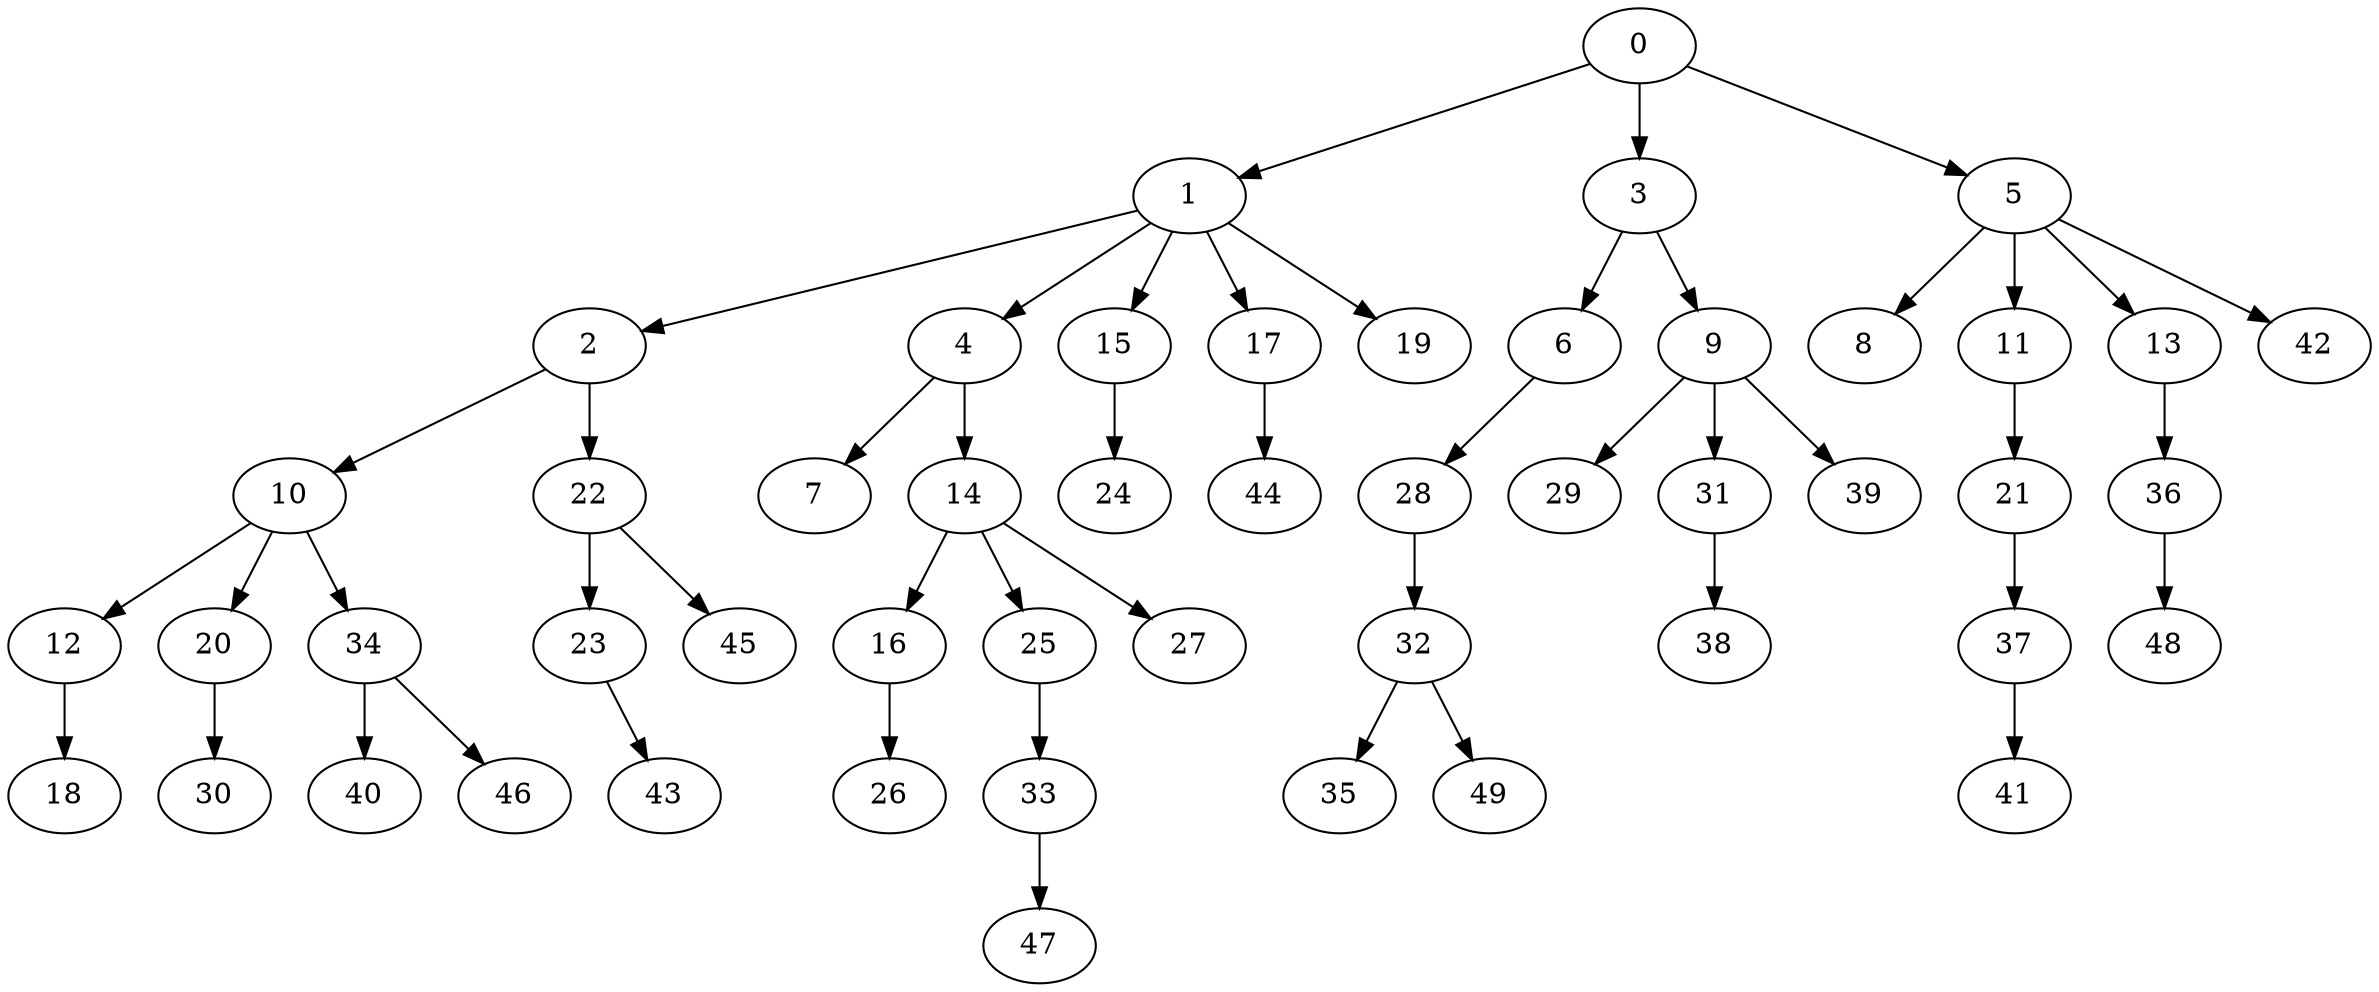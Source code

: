 digraph g {
0 -> 1
0 -> 3
0 -> 5
1 -> 2
1 -> 4
1 -> 15
1 -> 17
1 -> 19
2 -> 10
2 -> 22
3 -> 6
3 -> 9
4 -> 7
4 -> 14
5 -> 8
5 -> 11
5 -> 13
5 -> 42
6 -> 28
9 -> 29
9 -> 31
9 -> 39
10 -> 12
10 -> 20
10 -> 34
11 -> 21
12 -> 18
13 -> 36
14 -> 16
14 -> 25
14 -> 27
15 -> 24
16 -> 26
17 -> 44
20 -> 30
21 -> 37
22 -> 23
22 -> 45
23 -> 43
25 -> 33
28 -> 32
31 -> 38
32 -> 35
32 -> 49
33 -> 47
34 -> 40
34 -> 46
36 -> 48
37 -> 41
}

